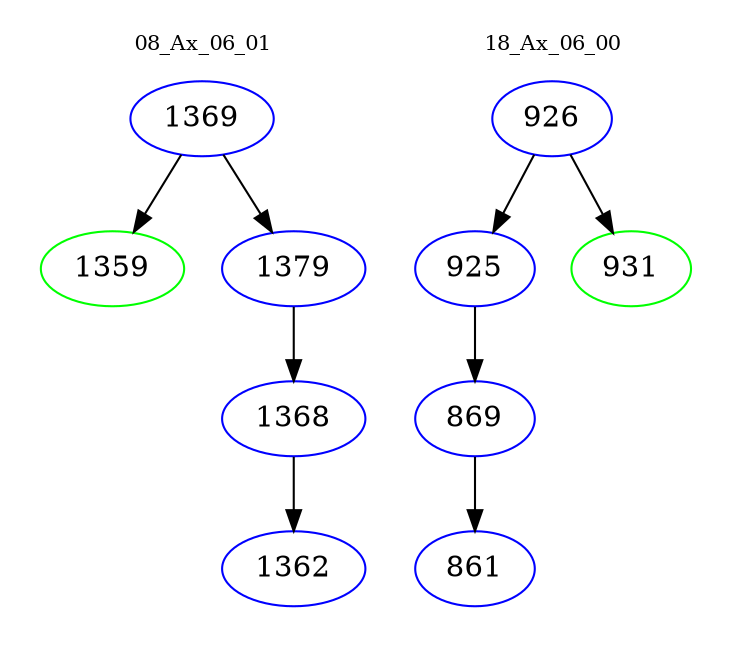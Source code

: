 digraph{
subgraph cluster_0 {
color = white
label = "08_Ax_06_01";
fontsize=10;
T0_1369 [label="1369", color="blue"]
T0_1369 -> T0_1359 [color="black"]
T0_1359 [label="1359", color="green"]
T0_1369 -> T0_1379 [color="black"]
T0_1379 [label="1379", color="blue"]
T0_1379 -> T0_1368 [color="black"]
T0_1368 [label="1368", color="blue"]
T0_1368 -> T0_1362 [color="black"]
T0_1362 [label="1362", color="blue"]
}
subgraph cluster_1 {
color = white
label = "18_Ax_06_00";
fontsize=10;
T1_926 [label="926", color="blue"]
T1_926 -> T1_925 [color="black"]
T1_925 [label="925", color="blue"]
T1_925 -> T1_869 [color="black"]
T1_869 [label="869", color="blue"]
T1_869 -> T1_861 [color="black"]
T1_861 [label="861", color="blue"]
T1_926 -> T1_931 [color="black"]
T1_931 [label="931", color="green"]
}
}

